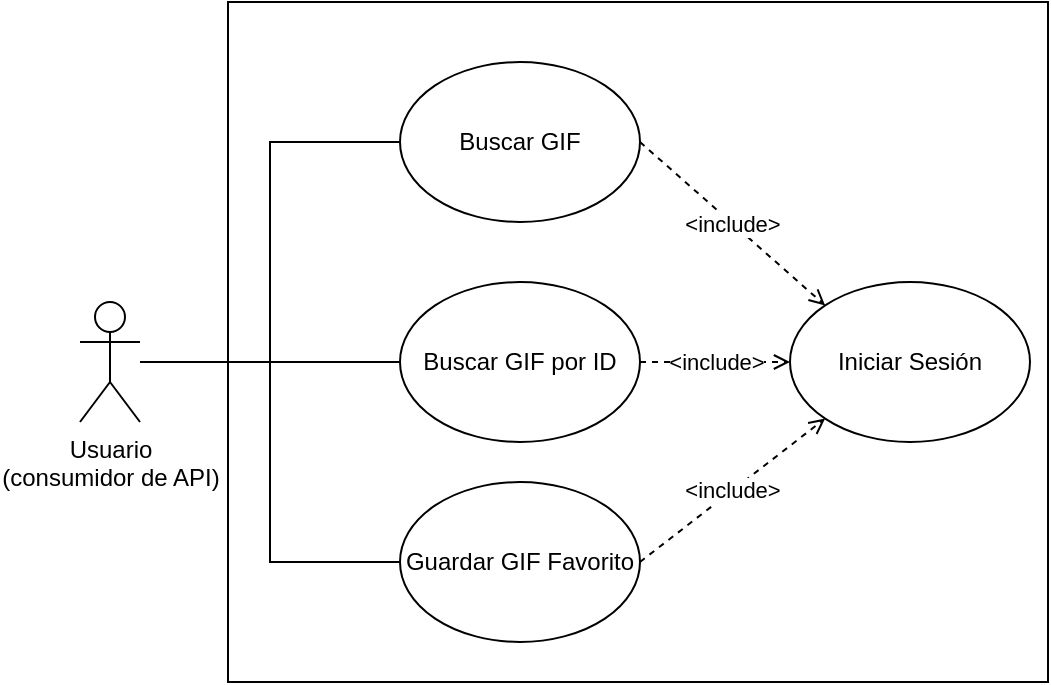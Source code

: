 <mxfile version="24.0.6" type="device">
  <diagram name="Página-1" id="Ht8o6bRort24iR0Knuon">
    <mxGraphModel dx="1434" dy="1925" grid="1" gridSize="10" guides="1" tooltips="1" connect="1" arrows="1" fold="1" page="1" pageScale="1" pageWidth="827" pageHeight="1169" math="0" shadow="0">
      <root>
        <mxCell id="0" />
        <mxCell id="1" parent="0" />
        <mxCell id="7ysGWCSupuFBAjEsN-H8-15" value="" style="rounded=0;whiteSpace=wrap;html=1;fillColor=none;" parent="1" vertex="1">
          <mxGeometry x="250" y="-800" width="410" height="340" as="geometry" />
        </mxCell>
        <mxCell id="7ysGWCSupuFBAjEsN-H8-1" style="edgeStyle=orthogonalEdgeStyle;rounded=0;orthogonalLoop=1;jettySize=auto;html=1;endArrow=none;endFill=0;entryX=0;entryY=0.5;entryDx=0;entryDy=0;" parent="1" source="7ysGWCSupuFBAjEsN-H8-4" target="7ysGWCSupuFBAjEsN-H8-10" edge="1">
          <mxGeometry relative="1" as="geometry">
            <mxPoint x="286" y="-570" as="targetPoint" />
          </mxGeometry>
        </mxCell>
        <mxCell id="7ysGWCSupuFBAjEsN-H8-2" style="edgeStyle=orthogonalEdgeStyle;rounded=0;orthogonalLoop=1;jettySize=auto;html=1;entryX=0;entryY=0.5;entryDx=0;entryDy=0;endArrow=none;endFill=0;" parent="1" source="7ysGWCSupuFBAjEsN-H8-4" target="7ysGWCSupuFBAjEsN-H8-9" edge="1">
          <mxGeometry relative="1" as="geometry" />
        </mxCell>
        <mxCell id="7ysGWCSupuFBAjEsN-H8-3" style="edgeStyle=orthogonalEdgeStyle;rounded=0;orthogonalLoop=1;jettySize=auto;html=1;entryX=0;entryY=0.5;entryDx=0;entryDy=0;endArrow=none;endFill=0;" parent="1" source="7ysGWCSupuFBAjEsN-H8-4" target="7ysGWCSupuFBAjEsN-H8-11" edge="1">
          <mxGeometry relative="1" as="geometry" />
        </mxCell>
        <mxCell id="7ysGWCSupuFBAjEsN-H8-4" value="Usuario&lt;br&gt;(consumidor de API)" style="shape=umlActor;verticalLabelPosition=bottom;verticalAlign=top;html=1;outlineConnect=0;" parent="1" vertex="1">
          <mxGeometry x="176" y="-650" width="30" height="60" as="geometry" />
        </mxCell>
        <mxCell id="7ysGWCSupuFBAjEsN-H8-5" value="&amp;lt;include&amp;gt;" style="rounded=0;orthogonalLoop=1;jettySize=auto;html=1;dashed=1;endArrow=open;endFill=0;exitX=1;exitY=0.5;exitDx=0;exitDy=0;entryX=0;entryY=0.5;entryDx=0;entryDy=0;" parent="1" source="7ysGWCSupuFBAjEsN-H8-10" target="7ysGWCSupuFBAjEsN-H8-8" edge="1">
          <mxGeometry relative="1" as="geometry">
            <mxPoint x="472" y="-600" as="sourcePoint" />
            <mxPoint x="542" y="-630" as="targetPoint" />
          </mxGeometry>
        </mxCell>
        <mxCell id="7ysGWCSupuFBAjEsN-H8-6" value="&amp;lt;include&amp;gt;" style="rounded=0;orthogonalLoop=1;jettySize=auto;html=1;dashed=1;endArrow=open;endFill=0;exitX=1;exitY=0.5;exitDx=0;exitDy=0;entryX=0;entryY=1;entryDx=0;entryDy=0;" parent="1" source="7ysGWCSupuFBAjEsN-H8-11" target="7ysGWCSupuFBAjEsN-H8-8" edge="1">
          <mxGeometry relative="1" as="geometry">
            <mxPoint x="706" y="-490" as="sourcePoint" />
            <mxPoint x="806" y="-520" as="targetPoint" />
          </mxGeometry>
        </mxCell>
        <mxCell id="7ysGWCSupuFBAjEsN-H8-7" value="&amp;lt;include&amp;gt;" style="rounded=0;orthogonalLoop=1;jettySize=auto;html=1;dashed=1;endArrow=open;endFill=0;exitX=1;exitY=0.5;exitDx=0;exitDy=0;entryX=0;entryY=0;entryDx=0;entryDy=0;" parent="1" source="7ysGWCSupuFBAjEsN-H8-9" target="7ysGWCSupuFBAjEsN-H8-8" edge="1">
          <mxGeometry relative="1" as="geometry">
            <mxPoint x="496" y="-790" as="sourcePoint" />
            <mxPoint x="576" y="-700" as="targetPoint" />
          </mxGeometry>
        </mxCell>
        <mxCell id="7ysGWCSupuFBAjEsN-H8-8" value="&lt;div&gt;Iniciar&amp;nbsp;&lt;span style=&quot;background-color: initial;&quot;&gt;Sesión&lt;/span&gt;&lt;/div&gt;" style="ellipse;whiteSpace=wrap;html=1;" parent="1" vertex="1">
          <mxGeometry x="531" y="-660" width="120" height="80" as="geometry" />
        </mxCell>
        <mxCell id="7ysGWCSupuFBAjEsN-H8-9" value="Buscar GIF" style="ellipse;whiteSpace=wrap;html=1;" parent="1" vertex="1">
          <mxGeometry x="336" y="-770" width="120" height="80" as="geometry" />
        </mxCell>
        <mxCell id="7ysGWCSupuFBAjEsN-H8-10" value="Buscar GIF por ID" style="ellipse;whiteSpace=wrap;html=1;" parent="1" vertex="1">
          <mxGeometry x="336" y="-660" width="120" height="80" as="geometry" />
        </mxCell>
        <mxCell id="7ysGWCSupuFBAjEsN-H8-11" value="Guardar GIF Favorito" style="ellipse;whiteSpace=wrap;html=1;" parent="1" vertex="1">
          <mxGeometry x="336" y="-560" width="120" height="80" as="geometry" />
        </mxCell>
      </root>
    </mxGraphModel>
  </diagram>
</mxfile>

